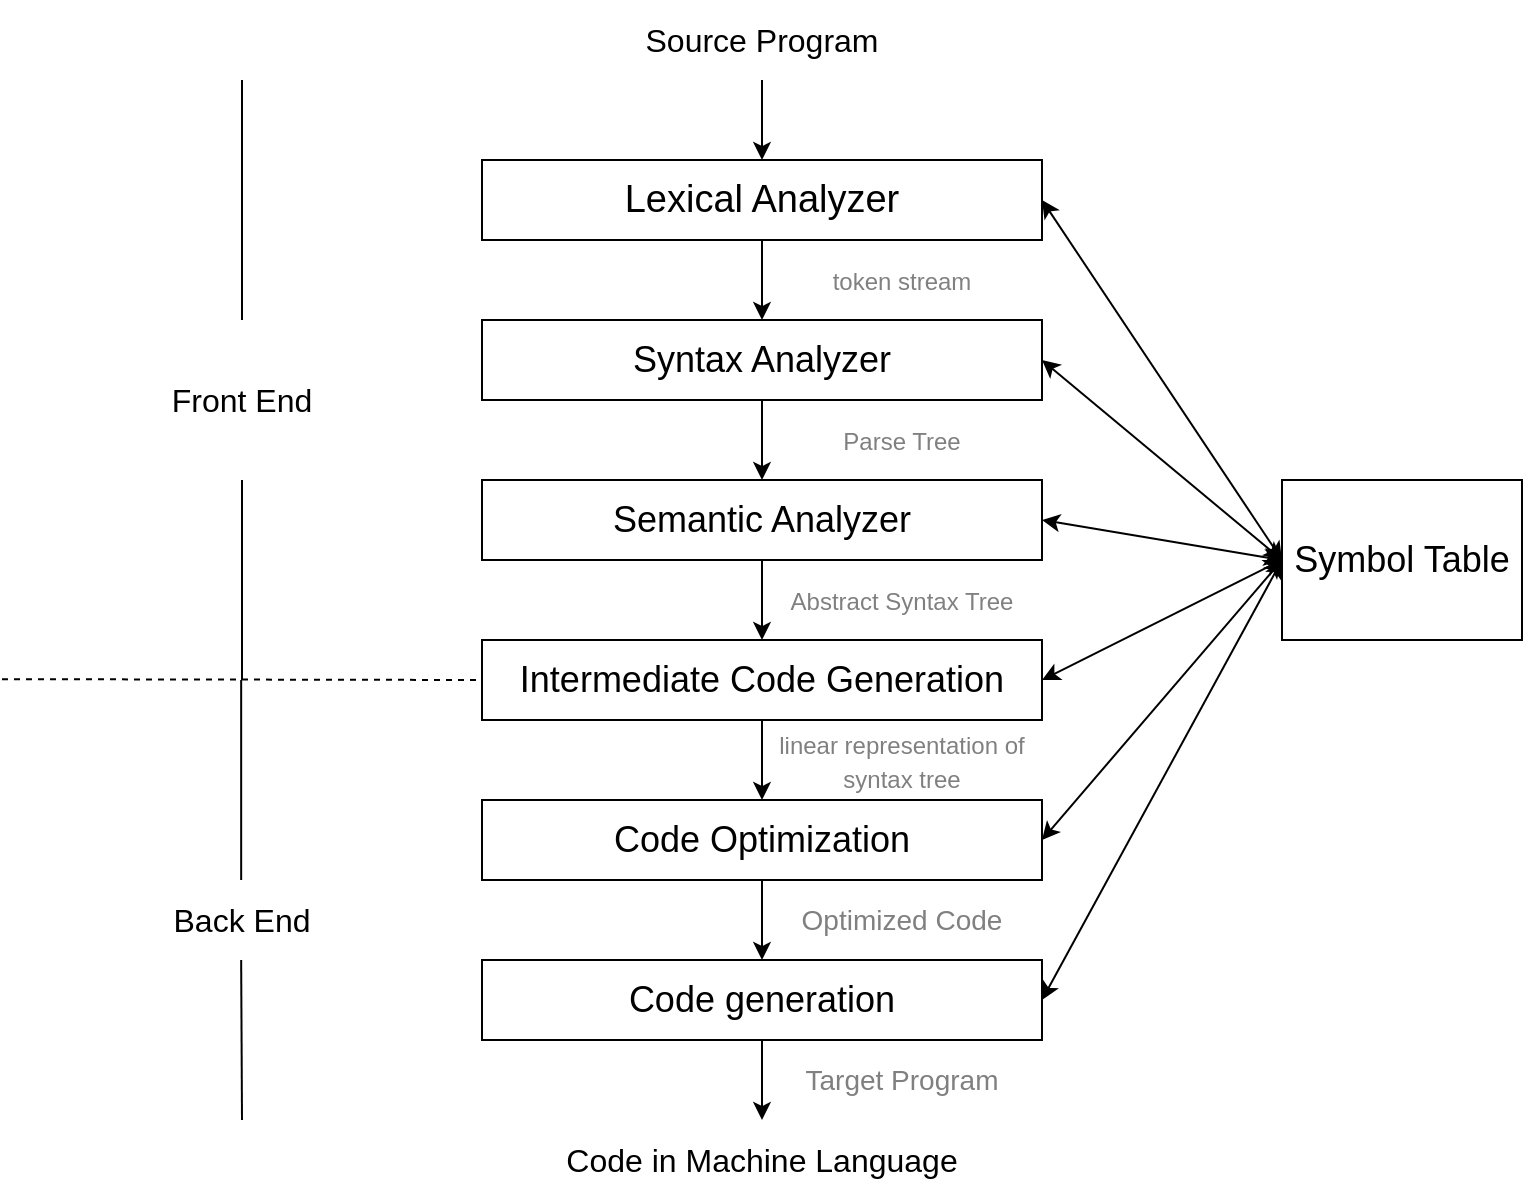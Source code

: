 <mxfile version="14.7.7" type="device"><diagram id="hjA1wd-Ci1W-VlbUD6FJ" name="Page-1"><mxGraphModel dx="1422" dy="739" grid="1" gridSize="10" guides="1" tooltips="1" connect="1" arrows="1" fold="1" page="1" pageScale="1" pageWidth="827" pageHeight="1169" math="0" shadow="0"><root><mxCell id="0"/><mxCell id="1" parent="0"/><mxCell id="tqz0Ks4eTIWwbrTxMeGP-1" value="Lexical Analyzer" style="rounded=0;whiteSpace=wrap;html=1;fontSize=19;" parent="1" vertex="1"><mxGeometry x="240" y="160" width="280" height="40" as="geometry"/></mxCell><mxCell id="tqz0Ks4eTIWwbrTxMeGP-2" value="Source Program" style="text;html=1;strokeColor=none;fillColor=none;align=center;verticalAlign=middle;whiteSpace=wrap;rounded=0;fontSize=16;" parent="1" vertex="1"><mxGeometry x="240" y="80" width="280" height="40" as="geometry"/></mxCell><mxCell id="QWRpG-Vc0NN1x3IlD_C3-5" value="" style="endArrow=classic;html=1;exitX=0.5;exitY=1;exitDx=0;exitDy=0;entryX=0.5;entryY=0;entryDx=0;entryDy=0;" edge="1" parent="1" source="tqz0Ks4eTIWwbrTxMeGP-2" target="tqz0Ks4eTIWwbrTxMeGP-1"><mxGeometry width="50" height="50" relative="1" as="geometry"><mxPoint x="390" y="170" as="sourcePoint"/><mxPoint x="440" y="120" as="targetPoint"/></mxGeometry></mxCell><mxCell id="QWRpG-Vc0NN1x3IlD_C3-6" value="Syntax Analyzer" style="rounded=0;whiteSpace=wrap;html=1;fontSize=18;" vertex="1" parent="1"><mxGeometry x="240" y="240" width="280" height="40" as="geometry"/></mxCell><mxCell id="QWRpG-Vc0NN1x3IlD_C3-9" value="&lt;font style=&quot;font-size: 12px&quot; color=&quot;#808080&quot;&gt;token stream&lt;/font&gt;" style="text;html=1;strokeColor=none;fillColor=none;align=center;verticalAlign=middle;whiteSpace=wrap;rounded=0;fontSize=14;fontColor=#000000;" vertex="1" parent="1"><mxGeometry x="380" y="210" width="140" height="20" as="geometry"/></mxCell><mxCell id="QWRpG-Vc0NN1x3IlD_C3-10" value="" style="endArrow=classic;html=1;fontSize=14;fontColor=#000000;exitX=0.5;exitY=1;exitDx=0;exitDy=0;" edge="1" parent="1" source="tqz0Ks4eTIWwbrTxMeGP-1"><mxGeometry width="50" height="50" relative="1" as="geometry"><mxPoint x="380" y="320" as="sourcePoint"/><mxPoint x="380" y="240" as="targetPoint"/></mxGeometry></mxCell><mxCell id="QWRpG-Vc0NN1x3IlD_C3-11" value="Semantic Analyzer" style="rounded=0;whiteSpace=wrap;html=1;fontSize=18;" vertex="1" parent="1"><mxGeometry x="240" y="320" width="280" height="40" as="geometry"/></mxCell><mxCell id="QWRpG-Vc0NN1x3IlD_C3-12" value="&lt;font style=&quot;font-size: 12px&quot; color=&quot;#808080&quot;&gt;Parse Tree&lt;/font&gt;" style="text;html=1;strokeColor=none;fillColor=none;align=center;verticalAlign=middle;whiteSpace=wrap;rounded=0;fontSize=14;fontColor=#000000;" vertex="1" parent="1"><mxGeometry x="380" y="290" width="140" height="20" as="geometry"/></mxCell><mxCell id="QWRpG-Vc0NN1x3IlD_C3-13" value="" style="endArrow=classic;html=1;fontSize=14;fontColor=#000000;exitX=0.5;exitY=1;exitDx=0;exitDy=0;entryX=0.5;entryY=0;entryDx=0;entryDy=0;" edge="1" parent="1" source="QWRpG-Vc0NN1x3IlD_C3-6" target="QWRpG-Vc0NN1x3IlD_C3-11"><mxGeometry width="50" height="50" relative="1" as="geometry"><mxPoint x="380" y="320" as="sourcePoint"/><mxPoint x="430" y="270" as="targetPoint"/></mxGeometry></mxCell><mxCell id="QWRpG-Vc0NN1x3IlD_C3-14" value="&lt;font style=&quot;font-size: 12px&quot; color=&quot;#808080&quot;&gt;Abstract Syntax Tree&lt;/font&gt;" style="text;html=1;strokeColor=none;fillColor=none;align=center;verticalAlign=middle;whiteSpace=wrap;rounded=0;fontSize=14;fontColor=#000000;" vertex="1" parent="1"><mxGeometry x="380" y="370" width="140" height="20" as="geometry"/></mxCell><mxCell id="QWRpG-Vc0NN1x3IlD_C3-15" value="Intermediate Code Generation" style="rounded=0;whiteSpace=wrap;html=1;fontSize=18;" vertex="1" parent="1"><mxGeometry x="240" y="400" width="280" height="40" as="geometry"/></mxCell><mxCell id="QWRpG-Vc0NN1x3IlD_C3-16" value="" style="endArrow=classic;html=1;fontSize=14;fontColor=#000000;exitX=0.5;exitY=1;exitDx=0;exitDy=0;" edge="1" parent="1" source="QWRpG-Vc0NN1x3IlD_C3-11" target="QWRpG-Vc0NN1x3IlD_C3-15"><mxGeometry width="50" height="50" relative="1" as="geometry"><mxPoint x="380" y="320" as="sourcePoint"/><mxPoint x="430" y="270" as="targetPoint"/></mxGeometry></mxCell><mxCell id="QWRpG-Vc0NN1x3IlD_C3-17" value="&lt;font style=&quot;font-size: 12px&quot; color=&quot;#808080&quot;&gt;linear representation of syntax tree&lt;/font&gt;" style="text;html=1;strokeColor=none;fillColor=none;align=center;verticalAlign=middle;whiteSpace=wrap;rounded=0;fontSize=14;fontColor=#000000;" vertex="1" parent="1"><mxGeometry x="380" y="450" width="140" height="20" as="geometry"/></mxCell><mxCell id="QWRpG-Vc0NN1x3IlD_C3-18" value="Code Optimization" style="rounded=0;whiteSpace=wrap;html=1;fontSize=18;" vertex="1" parent="1"><mxGeometry x="240" y="480" width="280" height="40" as="geometry"/></mxCell><mxCell id="QWRpG-Vc0NN1x3IlD_C3-19" value="" style="endArrow=classic;html=1;fontSize=14;fontColor=#000000;exitX=0.5;exitY=1;exitDx=0;exitDy=0;entryX=0.5;entryY=0;entryDx=0;entryDy=0;" edge="1" parent="1" source="QWRpG-Vc0NN1x3IlD_C3-15" target="QWRpG-Vc0NN1x3IlD_C3-18"><mxGeometry width="50" height="50" relative="1" as="geometry"><mxPoint x="380" y="400" as="sourcePoint"/><mxPoint x="430" y="350" as="targetPoint"/></mxGeometry></mxCell><mxCell id="QWRpG-Vc0NN1x3IlD_C3-20" value="Code generation" style="rounded=0;whiteSpace=wrap;html=1;fontSize=18;" vertex="1" parent="1"><mxGeometry x="240" y="560" width="280" height="40" as="geometry"/></mxCell><mxCell id="QWRpG-Vc0NN1x3IlD_C3-21" value="" style="endArrow=classic;html=1;fontSize=14;fontColor=#000000;exitX=0.5;exitY=1;exitDx=0;exitDy=0;entryX=0.5;entryY=0;entryDx=0;entryDy=0;" edge="1" parent="1" source="QWRpG-Vc0NN1x3IlD_C3-18" target="QWRpG-Vc0NN1x3IlD_C3-20"><mxGeometry width="50" height="50" relative="1" as="geometry"><mxPoint x="380" y="410" as="sourcePoint"/><mxPoint x="430" y="360" as="targetPoint"/></mxGeometry></mxCell><mxCell id="QWRpG-Vc0NN1x3IlD_C3-22" value="&lt;font color=&quot;#808080&quot;&gt;Optimized Code&lt;/font&gt;" style="text;html=1;strokeColor=none;fillColor=none;align=center;verticalAlign=middle;whiteSpace=wrap;rounded=0;fontSize=14;fontColor=#000000;" vertex="1" parent="1"><mxGeometry x="380" y="530" width="140" height="20" as="geometry"/></mxCell><mxCell id="QWRpG-Vc0NN1x3IlD_C3-24" value="Code in Machine Language" style="text;html=1;strokeColor=none;fillColor=none;align=center;verticalAlign=middle;whiteSpace=wrap;rounded=0;fontSize=16;" vertex="1" parent="1"><mxGeometry x="240" y="640" width="280" height="40" as="geometry"/></mxCell><mxCell id="QWRpG-Vc0NN1x3IlD_C3-25" value="" style="endArrow=classic;html=1;fontSize=14;fontColor=#000000;exitX=0.5;exitY=1;exitDx=0;exitDy=0;" edge="1" parent="1" source="QWRpG-Vc0NN1x3IlD_C3-20" target="QWRpG-Vc0NN1x3IlD_C3-24"><mxGeometry width="50" height="50" relative="1" as="geometry"><mxPoint x="380" y="480" as="sourcePoint"/><mxPoint x="430" y="430" as="targetPoint"/></mxGeometry></mxCell><mxCell id="QWRpG-Vc0NN1x3IlD_C3-26" value="&lt;font color=&quot;#808080&quot;&gt;Target Program&lt;/font&gt;" style="text;html=1;strokeColor=none;fillColor=none;align=center;verticalAlign=middle;whiteSpace=wrap;rounded=0;fontSize=14;fontColor=#000000;" vertex="1" parent="1"><mxGeometry x="380" y="610" width="140" height="20" as="geometry"/></mxCell><mxCell id="QWRpG-Vc0NN1x3IlD_C3-27" value="" style="endArrow=none;html=1;fontSize=14;fontColor=#000000;" edge="1" parent="1"><mxGeometry width="50" height="50" relative="1" as="geometry"><mxPoint x="120" y="120" as="sourcePoint"/><mxPoint x="120" y="240" as="targetPoint"/></mxGeometry></mxCell><mxCell id="QWRpG-Vc0NN1x3IlD_C3-28" value="" style="endArrow=none;html=1;fontSize=14;fontColor=#000000;" edge="1" parent="1"><mxGeometry width="50" height="50" relative="1" as="geometry"><mxPoint x="120" y="420" as="sourcePoint"/><mxPoint x="120" y="320" as="targetPoint"/></mxGeometry></mxCell><mxCell id="QWRpG-Vc0NN1x3IlD_C3-30" value="Front End" style="text;html=1;strokeColor=none;fillColor=none;align=center;verticalAlign=middle;whiteSpace=wrap;rounded=0;fontSize=16;" vertex="1" parent="1"><mxGeometry x="40" y="260" width="160" height="40" as="geometry"/></mxCell><mxCell id="QWRpG-Vc0NN1x3IlD_C3-31" value="" style="endArrow=none;dashed=1;html=1;fontSize=14;fontColor=#000000;entryX=0;entryY=0.5;entryDx=0;entryDy=0;" edge="1" parent="1" target="QWRpG-Vc0NN1x3IlD_C3-15"><mxGeometry width="50" height="50" relative="1" as="geometry"><mxPoint y="419.58" as="sourcePoint"/><mxPoint x="230" y="419.58" as="targetPoint"/></mxGeometry></mxCell><mxCell id="QWRpG-Vc0NN1x3IlD_C3-32" value="" style="endArrow=none;html=1;fontSize=14;fontColor=#000000;" edge="1" parent="1"><mxGeometry width="50" height="50" relative="1" as="geometry"><mxPoint x="119.58" y="520" as="sourcePoint"/><mxPoint x="119.58" y="420.0" as="targetPoint"/></mxGeometry></mxCell><mxCell id="QWRpG-Vc0NN1x3IlD_C3-33" value="Back End" style="text;html=1;strokeColor=none;fillColor=none;align=center;verticalAlign=middle;whiteSpace=wrap;rounded=0;fontSize=16;" vertex="1" parent="1"><mxGeometry x="40" y="520" width="160" height="40" as="geometry"/></mxCell><mxCell id="QWRpG-Vc0NN1x3IlD_C3-34" value="" style="endArrow=none;html=1;fontSize=14;fontColor=#000000;" edge="1" parent="1"><mxGeometry width="50" height="50" relative="1" as="geometry"><mxPoint x="120" y="640" as="sourcePoint"/><mxPoint x="119.58" y="560" as="targetPoint"/></mxGeometry></mxCell><mxCell id="QWRpG-Vc0NN1x3IlD_C3-35" value="&lt;font style=&quot;font-size: 18px&quot;&gt;Symbol Table&lt;/font&gt;" style="rounded=0;whiteSpace=wrap;html=1;fontSize=14;fontColor=#000000;" vertex="1" parent="1"><mxGeometry x="640" y="320" width="120" height="80" as="geometry"/></mxCell><mxCell id="QWRpG-Vc0NN1x3IlD_C3-36" value="" style="endArrow=classic;startArrow=classic;html=1;fontSize=14;fontColor=#000000;exitX=1;exitY=0.5;exitDx=0;exitDy=0;" edge="1" parent="1" source="tqz0Ks4eTIWwbrTxMeGP-1"><mxGeometry width="50" height="50" relative="1" as="geometry"><mxPoint x="380" y="400" as="sourcePoint"/><mxPoint x="640" y="360" as="targetPoint"/></mxGeometry></mxCell><mxCell id="QWRpG-Vc0NN1x3IlD_C3-37" value="" style="endArrow=classic;startArrow=classic;html=1;fontSize=14;fontColor=#000000;entryX=1;entryY=0.5;entryDx=0;entryDy=0;" edge="1" parent="1" target="QWRpG-Vc0NN1x3IlD_C3-6"><mxGeometry width="50" height="50" relative="1" as="geometry"><mxPoint x="640" y="360" as="sourcePoint"/><mxPoint x="430" y="350" as="targetPoint"/></mxGeometry></mxCell><mxCell id="QWRpG-Vc0NN1x3IlD_C3-39" value="" style="endArrow=classic;startArrow=classic;html=1;fontSize=14;fontColor=#000000;entryX=1;entryY=0.5;entryDx=0;entryDy=0;exitX=0;exitY=0.5;exitDx=0;exitDy=0;" edge="1" parent="1" source="QWRpG-Vc0NN1x3IlD_C3-35" target="QWRpG-Vc0NN1x3IlD_C3-11"><mxGeometry width="50" height="50" relative="1" as="geometry"><mxPoint x="380" y="400" as="sourcePoint"/><mxPoint x="430" y="350" as="targetPoint"/></mxGeometry></mxCell><mxCell id="QWRpG-Vc0NN1x3IlD_C3-40" value="" style="endArrow=classic;startArrow=classic;html=1;fontSize=14;fontColor=#000000;entryX=1;entryY=0.5;entryDx=0;entryDy=0;" edge="1" parent="1" target="QWRpG-Vc0NN1x3IlD_C3-15"><mxGeometry width="50" height="50" relative="1" as="geometry"><mxPoint x="640" y="360" as="sourcePoint"/><mxPoint x="430" y="350" as="targetPoint"/></mxGeometry></mxCell><mxCell id="QWRpG-Vc0NN1x3IlD_C3-41" value="" style="endArrow=classic;startArrow=classic;html=1;fontSize=14;fontColor=#000000;entryX=1;entryY=0.5;entryDx=0;entryDy=0;" edge="1" parent="1" target="QWRpG-Vc0NN1x3IlD_C3-18"><mxGeometry width="50" height="50" relative="1" as="geometry"><mxPoint x="640" y="360" as="sourcePoint"/><mxPoint x="430" y="350" as="targetPoint"/></mxGeometry></mxCell><mxCell id="QWRpG-Vc0NN1x3IlD_C3-42" value="" style="endArrow=classic;startArrow=classic;html=1;fontSize=14;fontColor=#000000;entryX=0;entryY=0.5;entryDx=0;entryDy=0;exitX=1;exitY=0.5;exitDx=0;exitDy=0;" edge="1" parent="1" source="QWRpG-Vc0NN1x3IlD_C3-20" target="QWRpG-Vc0NN1x3IlD_C3-35"><mxGeometry width="50" height="50" relative="1" as="geometry"><mxPoint x="380" y="400" as="sourcePoint"/><mxPoint x="430" y="350" as="targetPoint"/></mxGeometry></mxCell></root></mxGraphModel></diagram></mxfile>